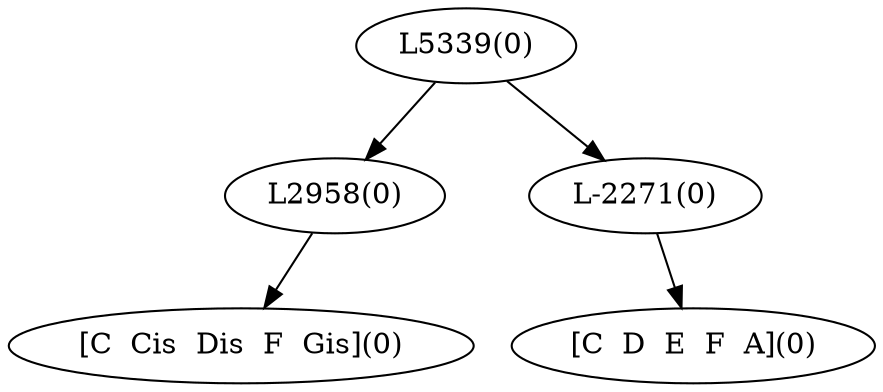 digraph sample{
"L2958(0)"->"[C  Cis  Dis  F  Gis](0)"
"L-2271(0)"->"[C  D  E  F  A](0)"
"L5339(0)"->"L2958(0)"
"L5339(0)"->"L-2271(0)"
{rank = min; "L5339(0)"}
{rank = same; "L2958(0)"; "L-2271(0)";}
{rank = max; "[C  Cis  Dis  F  Gis](0)"; "[C  D  E  F  A](0)";}
}